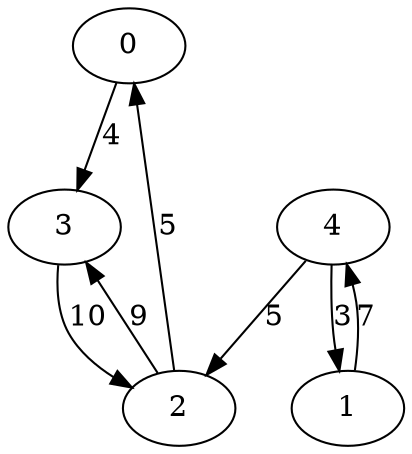 digraph G {
    "0" -> "3" [label="4"];
    "1" -> "4" [label="7"];
    "2" -> "0" [label="5"];
    "2" -> "3" [label="9"];
    "3" -> "2" [label="10"];
    "4" -> "1" [label="3"];
    "4" -> "2" [label="5"];
}
